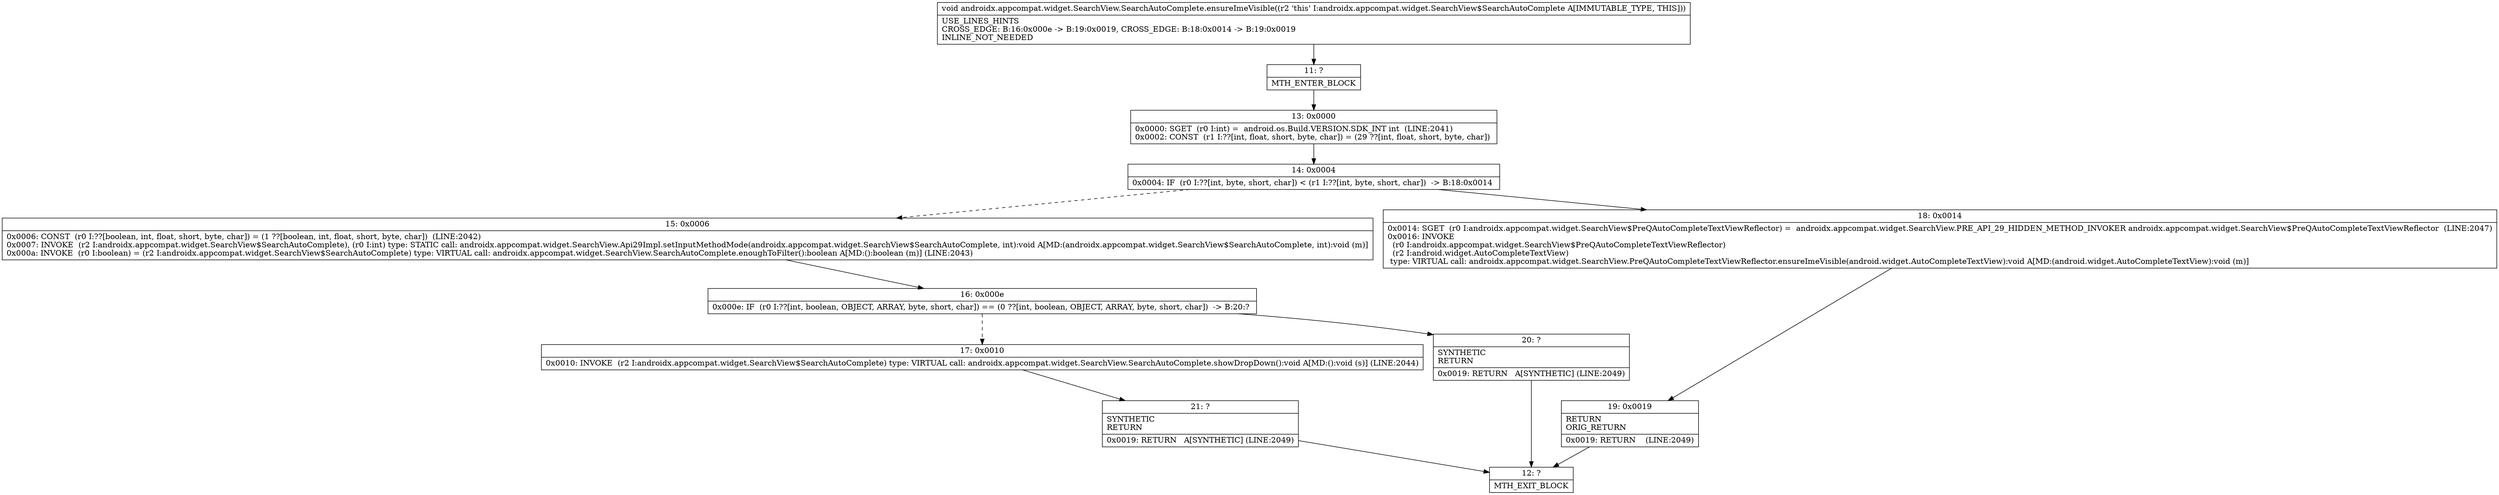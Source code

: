 digraph "CFG forandroidx.appcompat.widget.SearchView.SearchAutoComplete.ensureImeVisible()V" {
Node_11 [shape=record,label="{11\:\ ?|MTH_ENTER_BLOCK\l}"];
Node_13 [shape=record,label="{13\:\ 0x0000|0x0000: SGET  (r0 I:int) =  android.os.Build.VERSION.SDK_INT int  (LINE:2041)\l0x0002: CONST  (r1 I:??[int, float, short, byte, char]) = (29 ??[int, float, short, byte, char]) \l}"];
Node_14 [shape=record,label="{14\:\ 0x0004|0x0004: IF  (r0 I:??[int, byte, short, char]) \< (r1 I:??[int, byte, short, char])  \-\> B:18:0x0014 \l}"];
Node_15 [shape=record,label="{15\:\ 0x0006|0x0006: CONST  (r0 I:??[boolean, int, float, short, byte, char]) = (1 ??[boolean, int, float, short, byte, char])  (LINE:2042)\l0x0007: INVOKE  (r2 I:androidx.appcompat.widget.SearchView$SearchAutoComplete), (r0 I:int) type: STATIC call: androidx.appcompat.widget.SearchView.Api29Impl.setInputMethodMode(androidx.appcompat.widget.SearchView$SearchAutoComplete, int):void A[MD:(androidx.appcompat.widget.SearchView$SearchAutoComplete, int):void (m)]\l0x000a: INVOKE  (r0 I:boolean) = (r2 I:androidx.appcompat.widget.SearchView$SearchAutoComplete) type: VIRTUAL call: androidx.appcompat.widget.SearchView.SearchAutoComplete.enoughToFilter():boolean A[MD:():boolean (m)] (LINE:2043)\l}"];
Node_16 [shape=record,label="{16\:\ 0x000e|0x000e: IF  (r0 I:??[int, boolean, OBJECT, ARRAY, byte, short, char]) == (0 ??[int, boolean, OBJECT, ARRAY, byte, short, char])  \-\> B:20:? \l}"];
Node_17 [shape=record,label="{17\:\ 0x0010|0x0010: INVOKE  (r2 I:androidx.appcompat.widget.SearchView$SearchAutoComplete) type: VIRTUAL call: androidx.appcompat.widget.SearchView.SearchAutoComplete.showDropDown():void A[MD:():void (s)] (LINE:2044)\l}"];
Node_21 [shape=record,label="{21\:\ ?|SYNTHETIC\lRETURN\l|0x0019: RETURN   A[SYNTHETIC] (LINE:2049)\l}"];
Node_12 [shape=record,label="{12\:\ ?|MTH_EXIT_BLOCK\l}"];
Node_20 [shape=record,label="{20\:\ ?|SYNTHETIC\lRETURN\l|0x0019: RETURN   A[SYNTHETIC] (LINE:2049)\l}"];
Node_18 [shape=record,label="{18\:\ 0x0014|0x0014: SGET  (r0 I:androidx.appcompat.widget.SearchView$PreQAutoCompleteTextViewReflector) =  androidx.appcompat.widget.SearchView.PRE_API_29_HIDDEN_METHOD_INVOKER androidx.appcompat.widget.SearchView$PreQAutoCompleteTextViewReflector  (LINE:2047)\l0x0016: INVOKE  \l  (r0 I:androidx.appcompat.widget.SearchView$PreQAutoCompleteTextViewReflector)\l  (r2 I:android.widget.AutoCompleteTextView)\l type: VIRTUAL call: androidx.appcompat.widget.SearchView.PreQAutoCompleteTextViewReflector.ensureImeVisible(android.widget.AutoCompleteTextView):void A[MD:(android.widget.AutoCompleteTextView):void (m)]\l}"];
Node_19 [shape=record,label="{19\:\ 0x0019|RETURN\lORIG_RETURN\l|0x0019: RETURN    (LINE:2049)\l}"];
MethodNode[shape=record,label="{void androidx.appcompat.widget.SearchView.SearchAutoComplete.ensureImeVisible((r2 'this' I:androidx.appcompat.widget.SearchView$SearchAutoComplete A[IMMUTABLE_TYPE, THIS]))  | USE_LINES_HINTS\lCROSS_EDGE: B:16:0x000e \-\> B:19:0x0019, CROSS_EDGE: B:18:0x0014 \-\> B:19:0x0019\lINLINE_NOT_NEEDED\l}"];
MethodNode -> Node_11;Node_11 -> Node_13;
Node_13 -> Node_14;
Node_14 -> Node_15[style=dashed];
Node_14 -> Node_18;
Node_15 -> Node_16;
Node_16 -> Node_17[style=dashed];
Node_16 -> Node_20;
Node_17 -> Node_21;
Node_21 -> Node_12;
Node_20 -> Node_12;
Node_18 -> Node_19;
Node_19 -> Node_12;
}

